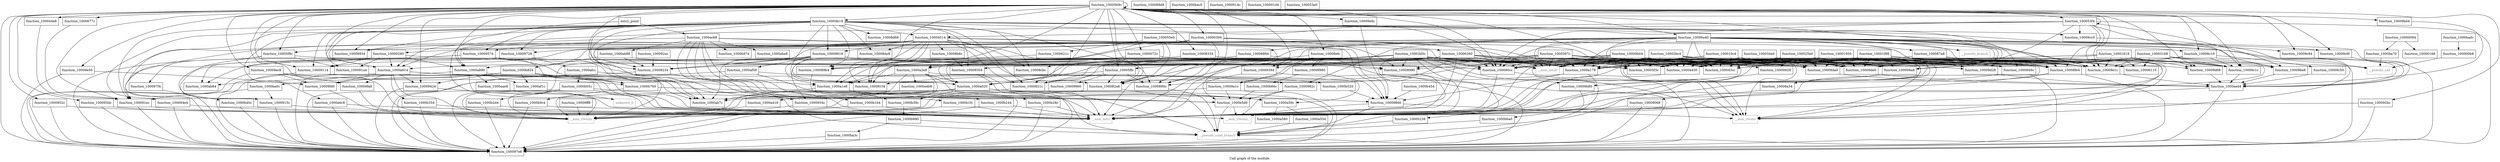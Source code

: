 digraph "Call graph of the module." {
  label="Call graph of the module.";
  node [shape=record];

  Node_function_1000569c [label="{function_1000569c}"];
  Node_function_100055e0 [label="{function_100055e0}"];
  Node_function_10006894 [label="{function_10006894}"];
  Node_function_10006a40 [label="{function_10006a40}"];
  Node_function_10009c1c [label="{function_10009c1c}"];
  Node_function_100092bc [label="{function_100092bc}"];
  Node_function_1000949c [label="{function_1000949c}"];
  Node_function_10005f3c [label="{function_10005f3c}"];
  Node_function_10009c50 [label="{function_10009c50}"];
  Node_function_10009304 [label="{function_10009304}"];
  Node_function_100094e4 [label="{function_100094e4}"];
  Node_function_10009d28 [label="{function_10009d28}"];
  Node_function_100081f4 [label="{function_100081f4}"];
  Node_function_1000821c [label="{function_1000821c}"];
  Node_function_100082a8 [label="{function_100082a8}"];
  Node_function_1000952c [label="{function_1000952c}"];
  Node_function_10008334 [label="{function_10008334}"];
  Node_function_1000890c [label="{function_1000890c}"];
  Node_function_10009c84 [label="{function_10009c84}"];
  Node_function_1000934c [label="{function_1000934c}"];
  Node_function_10006260 [label="{function_10006260}"];
  Node_function_10009574 [label="{function_10009574}"];
  Node_function_10008934 [label="{function_10008934}"];
  Node_function_10008990 [label="{function_10008990}"];
  Node_function_10009618 [label="{function_10009618}"];
  Node_function_100089b4 [label="{function_100089b4}"];
  Node_function_100089d8 [label="{function_100089d8}"];
  Node_function_10008a34 [label="{function_10008a34}"];
  Node_function_10009728 [label="{function_10009728}"];
  Node_function_10008b6c [label="{function_10008b6c}"];
  Node_function_10008c10 [label="{function_10008c10}"];
  Node_function_100097e8 [label="{function_100097e8}"];
  Node_function_10005f8c [label="{function_10005f8c}"];
  Node_function_10008cbc [label="{function_10008cbc}"];
  Node_function_10008d68 [label="{function_10008d68}"];
  Node_function_10008de8 [label="{function_10008de8}"];
  Node_function_10005ffc [label="{function_10005ffc}"];
  Node_function_10009394 [label="{function_10009394}"];
  Node_function_1000677c [label="{function_1000677c}"];
  Node_function_10009234 [label="{function_10009234}"];
  Node_function_100097f4 [label="{function_100097f4}"];
  Node_function_1000982c [label="{function_1000982c}"];
  Node_function_10008efc [label="{function_10008efc}"];
  Node_function_10008fe4 [label="{function_10008fe4}"];
  Node_function_100098d0 [label="{function_100098d0}"];
  Node_function_10009068 [label="{function_10009068}"];
  Node_function_10009960 [label="{function_10009960}"];
  Node_function_100090cc [label="{function_100090cc}"];
  Node_function_10009cc0 [label="{function_10009cc0}"];
  Node_function_100093dc [label="{function_100093dc}"];
  Node_function_10009cf0 [label="{function_10009cf0}"];
  Node_function_10009424 [label="{function_10009424}"];
  Node_function_10009980 [label="{function_10009980}"];
  Node_function_10006110 [label="{function_10006110}"];
  Node_function_10009114 [label="{function_10009114}"];
  Node_function_1000621c [label="{function_1000621c}"];
  Node_function_10009d68 [label="{function_10009d68}"];
  Node_function_100067a8 [label="{function_100067a8}"];
  Node_function_10009a1c [label="{function_10009a1c}"];
  Node_function_100092ac [label="{function_100092ac}"];
  Node_function_1000915c [label="{function_1000915c}"];
  Node_function_10009b80 [label="{function_10009b80}"];
  Node_function_100091a4 [label="{function_100091a4}"];
  Node_function_10009bb4 [label="{function_10009bb4}"];
  Node_function_100091ec [label="{function_100091ec}"];
  Node_function_10009be8 [label="{function_10009be8}"];
  Node_function_1000afcc [label="{function_1000afcc}"];
  Node_function_10009da0 [label="{function_10009da0}"];
  Node_function_10009de0 [label="{function_10009de0}"];
  Node_function_10009e1c [label="{function_10009e1c}"];
  Node_function_10009e50 [label="{function_10009e50}"];
  Node_function_10009e9c [label="{function_10009e9c}"];
  Node_function_10009ec8 [label="{function_10009ec8}"];
  Node_function_10009fa8 [label="{function_10009fa8}"];
  Node_function_10009fd0 [label="{function_10009fd0}"];
  Node_function_10009ff8 [label="{function_10009ff8}"];
  Node_function_1000a020 [label="{function_1000a020}"];
  Node_function_1000a178 [label="{function_1000a178}"];
  Node_function_1000a1e8 [label="{function_1000a1e8}"];
  Node_function_1000a2e8 [label="{function_1000a2e8}"];
  Node_function_1000a418 [label="{function_1000a418}"];
  Node_function_1000a4b8 [label="{function_1000a4b8}"];
  Node_function_1000a554 [label="{function_1000a554}"];
  Node_function_1000a580 [label="{function_1000a580}"];
  Node_function_1000a59c [label="{function_1000a59c}"];
  Node_function_1000a6c8 [label="{function_1000a6c8}"];
  Node_function_1000a890 [label="{function_1000a890}"];
  Node_function_1000a914 [label="{function_1000a914}"];
  Node_function_1000aae8 [label="{function_1000aae8}"];
  Node_function_1000ab7c [label="{function_1000ab7c}"];
  Node_function_1000ab84 [label="{function_1000ab84}"];
  Node_function_1000ab88 [label="{function_1000ab88}"];
  Node_function_1000abe8 [label="{function_1000abe8}"];
  Node_function_1000ac68 [label="{function_1000ac68}"];
  Node_function_1000aed4 [label="{function_1000aed4}"];
  Node_function_1000af1c [label="{function_1000af1c}"];
  Node_function_1000af58 [label="{function_1000af58}"];
  Node_function_1000b05c [label="{function_1000b05c}"];
  Node_function_1000b1b4 [label="{function_1000b1b4}"];
  Node_function_1000b1fc [label="{function_1000b1fc}"];
  Node_function_1000b244 [label="{function_1000b244}"];
  Node_function_1000b28c [label="{function_1000b28c}"];
  Node_function_1000b2d4 [label="{function_1000b2d4}"];
  Node_function_1000b354 [label="{function_1000b354}"];
  Node_function_1000b39c [label="{function_1000b39c}"];
  Node_function_1000b40c [label="{function_1000b40c}"];
  Node_function_1000b454 [label="{function_1000b454}"];
  Node_function_1000b520 [label="{function_1000b520}"];
  Node_function_1000b5d0 [label="{function_1000b5d0}"];
  Node_function_1000b66c [label="{function_1000b66c}"];
  Node_function_1000b6a0 [label="{function_1000b6a0}"];
  Node_function_1000b760 [label="{function_1000b760}"];
  Node_function_1000b824 [label="{function_1000b824}"];
  Node_function_1000b974 [label="{function_1000b974}"];
  Node_function_1000b990 [label="{function_1000b990}"];
  Node_function_1000b9c4 [label="{function_1000b9c4}"];
  Node_function_1000ba0c [label="{function_1000ba0c}"];
  Node_function_1000ba3c [label="{function_1000ba3c}"];
  Node_function_1000ba70 [label="{function_1000ba70}"];
  Node_function_1000bac0 [label="{function_1000bac0}"];
  Node_function_1000badc [label="{function_1000badc}"];
  Node___asm_rlwinm [color="gray50", fontcolor="gray50", label="{__asm_rlwinm}"];
  Node___asm_rlwinm_ [color="gray50", fontcolor="gray50", label="{__asm_rlwinm_}"];
  Node___asm_rlwimi [color="gray50", fontcolor="gray50", label="{__asm_rlwimi}"];
  Node___asm_mfcr [color="gray50", fontcolor="gray50", label="{__asm_mfcr}"];
  Node___asm_mtcrf [color="gray50", fontcolor="gray50", label="{__asm_mtcrf}"];
  Node_unknown_0 [color="gray50", fontcolor="gray50", label="{unknown_0}"];
  Node___pseudo_call [color="gray50", fontcolor="gray50", label="{__pseudo_call}"];
  Node___pseudo_branch [color="gray50", fontcolor="gray50", label="{__pseudo_branch}"];
  Node___pseudo_cond_branch [color="gray50", fontcolor="gray50", label="{__pseudo_cond_branch}"];
  Node_function_10000094 [label="{function_10000094}"];
  Node_function_100000b8 [label="{function_100000b8}"];
  Node_function_1000014c [label="{function_1000014c}"];
  Node_function_10000168 [label="{function_10000168}"];
  Node_function_100001d4 [label="{function_100001d4}"];
  Node_entry_point [label="{entry_point}"];
  Node_function_10000238 [label="{function_10000238}"];
  Node_function_10000280 [label="{function_10000280}"];
  Node_function_10000394 [label="{function_10000394}"];
  Node_function_10000628 [label="{function_10000628}"];
  Node_function_100006a8 [label="{function_100006a8}"];
  Node_function_1000072c [label="{function_1000072c}"];
  Node_function_10000b04 [label="{function_10000b04}"];
  Node_function_100010c4 [label="{function_100010c4}"];
  Node_function_10001618 [label="{function_10001618}"];
  Node_function_10001950 [label="{function_10001950}"];
  Node_function_10001f98 [label="{function_10001f98}"];
  Node_function_100025e0 [label="{function_100025e0}"];
  Node_function_10002bc4 [label="{function_10002bc4}"];
  Node_function_10003168 [label="{function_10003168}"];
  Node_function_100034a0 [label="{function_100034a0}"];
  Node_function_1000397c [label="{function_1000397c}"];
  Node_function_10003d5c [label="{function_10003d5c}"];
  Node_function_100043cc [label="{function_100043cc}"];
  Node_function_10004430 [label="{function_10004430}"];
  Node_function_100044e8 [label="{function_100044e8}"];
  Node_function_10004514 [label="{function_10004514}"];
  Node_function_10004b18 [label="{function_10004b18}"];
  Node_function_100053e0 [label="{function_100053e0}"];
  Node_function_100053f4 [label="{function_100053f4}"];
  Node_function_1000569c -> Node_function_1000569c;
  Node_function_1000569c -> Node_function_10006a40;
  Node_function_1000569c -> Node_function_10009c1c;
  Node_function_1000569c -> Node_function_100092bc;
  Node_function_1000569c -> Node_function_10005f3c;
  Node_function_1000569c -> Node_function_100081f4;
  Node_function_1000569c -> Node_function_1000821c;
  Node_function_1000569c -> Node_function_100082a8;
  Node_function_1000569c -> Node_function_1000952c;
  Node_function_1000569c -> Node_function_10008334;
  Node_function_1000569c -> Node_function_1000890c;
  Node_function_1000569c -> Node_function_10009c84;
  Node_function_1000569c -> Node_function_10008934;
  Node_function_1000569c -> Node_function_100089b4;
  Node_function_1000569c -> Node_function_10008c10;
  Node_function_1000569c -> Node_function_100097e8;
  Node_function_1000569c -> Node_function_10005f8c;
  Node_function_1000569c -> Node_function_10005ffc;
  Node_function_1000569c -> Node_function_10009394;
  Node_function_1000569c -> Node_function_1000677c;
  Node_function_1000569c -> Node_function_10009234;
  Node_function_1000569c -> Node_function_10008efc;
  Node_function_1000569c -> Node_function_10008fe4;
  Node_function_1000569c -> Node_function_100090cc;
  Node_function_1000569c -> Node_function_100093dc;
  Node_function_1000569c -> Node_function_10009cf0;
  Node_function_1000569c -> Node_function_10009424;
  Node_function_1000569c -> Node_function_10009114;
  Node_function_1000569c -> Node_function_10009d68;
  Node_function_1000569c -> Node_function_10009bb4;
  Node_function_1000569c -> Node_function_100091ec;
  Node_function_1000569c -> Node_function_10009e1c;
  Node_function_1000569c -> Node_function_10009e50;
  Node_function_1000569c -> Node_function_10009e9c;
  Node_function_1000569c -> Node_function_10009ec8;
  Node_function_1000569c -> Node_function_1000a890;
  Node_function_1000569c -> Node_function_1000a914;
  Node_function_1000569c -> Node___asm_rlwinm;
  Node_function_1000569c -> Node_function_10000394;
  Node_function_1000569c -> Node_function_1000072c;
  Node_function_1000569c -> Node_function_100044e8;
  Node_function_1000569c -> Node_function_10004b18;
  Node_function_1000569c -> Node_function_100053f4;
  Node_function_100055e0 -> Node_function_10005f3c;
  Node_function_100055e0 -> Node_function_100081f4;
  Node_function_100055e0 -> Node_function_1000821c;
  Node_function_100055e0 -> Node_function_100082a8;
  Node_function_100055e0 -> Node_function_10006260;
  Node_function_100055e0 -> Node_function_1000621c;
  Node_function_10006894 -> Node_function_1000890c;
  Node_function_10006894 -> Node_function_10008990;
  Node_function_10006894 -> Node_function_1000a020;
  Node_function_10006894 -> Node_function_1000a2e8;
  Node_function_10006a40 -> Node_function_10006894;
  Node_function_10006a40 -> Node_function_1000949c;
  Node_function_10006a40 -> Node_function_10005f3c;
  Node_function_10006a40 -> Node_function_10009d28;
  Node_function_10006a40 -> Node_function_10009c84;
  Node_function_10006a40 -> Node_function_10008c10;
  Node_function_10006a40 -> Node_function_100097e8;
  Node_function_10006a40 -> Node_function_10005f8c;
  Node_function_10006a40 -> Node_function_10009394;
  Node_function_10006a40 -> Node_function_1000982c;
  Node_function_10006a40 -> Node_function_10008fe4;
  Node_function_10006a40 -> Node_function_100090cc;
  Node_function_10006a40 -> Node_function_10009cf0;
  Node_function_10006a40 -> Node_function_10009114;
  Node_function_10006a40 -> Node_function_100067a8;
  Node_function_10006a40 -> Node_function_10009da0;
  Node_function_10006a40 -> Node_function_10009de0;
  Node_function_10006a40 -> Node_function_10009e1c;
  Node_function_10006a40 -> Node_function_1000a178;
  Node_function_10006a40 -> Node_function_1000a890;
  Node_function_10006a40 -> Node___asm_rlwinm;
  Node_function_10006a40 -> Node___asm_rlwimi;
  Node_function_10006a40 -> Node___asm_mfcr;
  Node_function_10006a40 -> Node___asm_mtcrf;
  Node_function_10006a40 -> Node___pseudo_branch;
  Node_function_10006a40 -> Node_function_100043cc;
  Node_function_10006a40 -> Node_function_10004430;
  Node_function_10009c1c -> Node_function_1000aed4;
  Node_function_100092bc -> Node_function_100097e8;
  Node_function_100092bc -> Node___asm_mfcr;
  Node_function_1000949c -> Node_function_100097e8;
  Node_function_1000949c -> Node___asm_mfcr;
  Node_function_10009c50 -> Node_function_1000aed4;
  Node_function_10009304 -> Node_function_100097e8;
  Node_function_10009304 -> Node___asm_mfcr;
  Node_function_100094e4 -> Node_function_100097e8;
  Node_function_100094e4 -> Node___asm_mfcr;
  Node_function_10009d28 -> Node_function_1000aed4;
  Node_function_1000821c -> Node___asm_rlwinm;
  Node_function_1000821c -> Node___pseudo_cond_branch;
  Node_function_100082a8 -> Node___asm_rlwinm;
  Node_function_100082a8 -> Node___pseudo_cond_branch;
  Node_function_1000952c -> Node_function_100097e8;
  Node_function_1000952c -> Node___asm_mfcr;
  Node_function_10008334 -> Node_function_10008990;
  Node_function_10008334 -> Node_function_1000a020;
  Node_function_1000890c -> Node___pseudo_cond_branch;
  Node_function_10009c84 -> Node_function_1000aed4;
  Node_function_1000934c -> Node_function_100097e8;
  Node_function_1000934c -> Node___asm_mfcr;
  Node_function_10006260 -> Node_function_10009c1c;
  Node_function_10006260 -> Node_function_10005f3c;
  Node_function_10006260 -> Node_function_10009d28;
  Node_function_10006260 -> Node_function_1000890c;
  Node_function_10006260 -> Node_function_100089b4;
  Node_function_10006260 -> Node_function_10009394;
  Node_function_10006260 -> Node_function_10008fe4;
  Node_function_10006260 -> Node_function_100090cc;
  Node_function_10006260 -> Node_function_10009d68;
  Node_function_10006260 -> Node_function_10009e1c;
  Node_function_10006260 -> Node_function_1000a178;
  Node_function_10006260 -> Node_function_1000a1e8;
  Node_function_10006260 -> Node_function_1000a2e8;
  Node_function_10006260 -> Node_function_1000a914;
  Node_function_10006260 -> Node___asm_rlwinm;
  Node_function_10006260 -> Node___asm_mfcr;
  Node_function_10006260 -> Node___asm_mtcrf;
  Node_function_10009574 -> Node_function_100097e8;
  Node_function_10009574 -> Node_function_100090cc;
  Node_function_10009574 -> Node_function_1000a1e8;
  Node_function_10009574 -> Node_function_1000ab7c;
  Node_function_10009574 -> Node_function_1000ab84;
  Node_function_10008990 -> Node___pseudo_cond_branch;
  Node_function_10009618 -> Node_function_100097e8;
  Node_function_10009618 -> Node_function_10009234;
  Node_function_10009618 -> Node_function_10008fe4;
  Node_function_10009618 -> Node_function_100090cc;
  Node_function_10009618 -> Node_function_1000a020;
  Node_function_10009618 -> Node_function_1000a178;
  Node_function_10009618 -> Node_function_1000a1e8;
  Node_function_10009618 -> Node_function_1000ab7c;
  Node_function_10009618 -> Node_function_1000af58;
  Node_function_100089b4 -> Node___pseudo_cond_branch;
  Node_function_10008a34 -> Node___pseudo_cond_branch;
  Node_function_10009728 -> Node_function_1000afcc;
  Node_function_10009728 -> Node_function_1000ab7c;
  Node_function_10009728 -> Node_function_1000ab84;
  Node_function_10008b6c -> Node_function_10009304;
  Node_function_10008c10 -> Node_function_10009c1c;
  Node_function_10008c10 -> Node_function_10009c50;
  Node_function_10008c10 -> Node_function_100097e8;
  Node_function_10008c10 -> Node_function_100090cc;
  Node_function_10008c10 -> Node_function_10009e1c;
  Node_function_10005f8c -> Node_function_1000949c;
  Node_function_10005f8c -> Node_function_100097f4;
  Node_function_10005f8c -> Node_function_1000915c;
  Node_function_10005f8c -> Node_function_100091a4;
  Node_function_10005ffc -> Node_function_100081f4;
  Node_function_10005ffc -> Node_function_1000821c;
  Node_function_10005ffc -> Node_function_100082a8;
  Node_function_10005ffc -> Node_function_1000890c;
  Node_function_10005ffc -> Node_function_10009960;
  Node_function_10009394 -> Node_function_100097e8;
  Node_function_10009394 -> Node___asm_mfcr;
  Node_function_1000677c -> Node_function_100091ec;
  Node_function_10009234 -> Node_function_100097e8;
  Node_function_10009234 -> Node___asm_mfcr;
  Node_function_100097f4 -> Node_function_1000b40c;
  Node_function_1000982c -> Node_function_1000b5d0;
  Node_function_1000982c -> Node___asm_rlwinm_;
  Node_function_10008efc -> Node_function_100097e8;
  Node_function_10008efc -> Node_function_10009980;
  Node_function_10008efc -> Node_function_10009a1c;
  Node_function_10008efc -> Node___asm_mfcr;
  Node_function_10008fe4 -> Node_function_100097e8;
  Node_function_10008fe4 -> Node_function_10009068;
  Node_function_10008fe4 -> Node___asm_mfcr;
  Node_function_100098d0 -> Node___asm_rlwinm_;
  Node_function_100098d0 -> Node___asm_rlwimi;
  Node_function_100098d0 -> Node___pseudo_cond_branch;
  Node_function_10009068 -> Node_function_100097e8;
  Node_function_10009068 -> Node___asm_mfcr;
  Node_function_100090cc -> Node_function_100097e8;
  Node_function_100090cc -> Node___asm_mfcr;
  Node_function_10009cc0 -> Node_function_1000aed4;
  Node_function_100093dc -> Node_function_100097e8;
  Node_function_100093dc -> Node___asm_mfcr;
  Node_function_10009cf0 -> Node_function_1000aed4;
  Node_function_10009424 -> Node_function_100097e8;
  Node_function_10009424 -> Node___asm_mfcr;
  Node_function_10009980 -> Node_function_10008efc;
  Node_function_10009980 -> Node_function_100098d0;
  Node_function_10009980 -> Node_function_1000b66c;
  Node_function_10009114 -> Node_function_100097e8;
  Node_function_10009114 -> Node___asm_mfcr;
  Node_function_1000621c -> Node_function_1000a1e8;
  Node_function_10009d68 -> Node_function_1000aed4;
  Node_function_100067a8 -> Node_function_10009c1c;
  Node_function_100067a8 -> Node_function_100089b4;
  Node_function_100067a8 -> Node_function_10008fe4;
  Node_function_100067a8 -> Node_function_100090cc;
  Node_function_100067a8 -> Node_function_10009e1c;
  Node_function_10009a1c -> Node_function_100097e8;
  Node_function_10009a1c -> Node_function_10008efc;
  Node_function_10009a1c -> Node_function_1000b5d0;
  Node_function_10009a1c -> Node___asm_rlwinm;
  Node_function_100092ac -> Node_function_10009234;
  Node_function_1000915c -> Node_function_100097e8;
  Node_function_1000915c -> Node___asm_mfcr;
  Node_function_10009b80 -> Node_function_1000b6a0;
  Node_function_100091a4 -> Node_function_100097e8;
  Node_function_100091a4 -> Node___asm_mfcr;
  Node_function_10009bb4 -> Node_function_1000aed4;
  Node_function_100091ec -> Node_function_100097e8;
  Node_function_100091ec -> Node___asm_mfcr;
  Node_function_10009be8 -> Node_function_1000aed4;
  Node_function_1000afcc -> Node_function_1000982c;
  Node_function_1000afcc -> Node_function_1000b05c;
  Node_function_10009da0 -> Node_function_1000aed4;
  Node_function_10009de0 -> Node_function_1000aed4;
  Node_function_10009e1c -> Node_function_1000aed4;
  Node_function_10009e50 -> Node_function_100097e8;
  Node_function_10009e50 -> Node_function_10009fd0;
  Node_function_10009e9c -> Node_function_100098d0;
  Node_function_10009ec8 -> Node_function_100097e8;
  Node_function_10009ec8 -> Node_function_10009fa8;
  Node_function_10009ec8 -> Node_function_10009fd0;
  Node_function_10009ec8 -> Node_function_1000b760;
  Node_function_10009fa8 -> Node___asm_rlwinm;
  Node_function_10009fd0 -> Node___asm_rlwinm;
  Node_function_10009ff8 -> Node___asm_rlwinm;
  Node_function_1000a020 -> Node_function_100097e8;
  Node_function_1000a020 -> Node_function_1000a418;
  Node_function_1000a020 -> Node_function_1000a59c;
  Node_function_1000a020 -> Node_function_1000ab7c;
  Node_function_1000a020 -> Node_function_1000b39c;
  Node_function_1000a020 -> Node___asm_rlwinm;
  Node_function_1000a178 -> Node_function_100097e8;
  Node_function_1000a178 -> Node_function_100098d0;
  Node_function_1000a178 -> Node_function_1000a020;
  Node_function_1000a1e8 -> Node_function_1000a59c;
  Node_function_1000a1e8 -> Node_function_1000ab7c;
  Node_function_1000a1e8 -> Node_function_1000b39c;
  Node_function_1000a2e8 -> Node_function_1000a020;
  Node_function_1000a2e8 -> Node_function_1000a1e8;
  Node_function_1000a2e8 -> Node_function_1000a4b8;
  Node_function_1000a2e8 -> Node_function_1000a59c;
  Node_function_1000a2e8 -> Node_function_1000ab7c;
  Node_function_1000a2e8 -> Node_function_1000b5d0;
  Node_function_1000a2e8 -> Node___asm_rlwinm;
  Node_function_1000a418 -> Node___asm_rlwinm;
  Node_function_1000a4b8 -> Node___asm_rlwinm;
  Node_function_1000a554 -> Node___pseudo_cond_branch;
  Node_function_1000a59c -> Node_function_1000a554;
  Node_function_1000a59c -> Node_function_1000a580;
  Node_function_1000a6c8 -> Node_function_100097e8;
  Node_function_1000a6c8 -> Node___asm_rlwinm_;
  Node_function_1000a890 -> Node_function_1000aae8;
  Node_function_1000a890 -> Node_function_1000ab7c;
  Node_function_1000a890 -> Node_function_1000ab84;
  Node_function_1000a890 -> Node_function_1000af1c;
  Node_function_1000a890 -> Node_unknown_0;
  Node_function_1000a914 -> Node_function_100097e8;
  Node_function_1000a914 -> Node_function_10009424;
  Node_function_1000a914 -> Node_function_10009fa8;
  Node_function_1000a914 -> Node_function_10009fd0;
  Node_function_1000a914 -> Node_function_1000b354;
  Node_function_1000a914 -> Node_function_1000b760;
  Node_function_1000a914 -> Node___asm_rlwinm;
  Node_function_1000a914 -> Node___asm_mfcr;
  Node_function_1000aae8 -> Node_unknown_0;
  Node_function_1000ab88 -> Node_function_10009234;
  Node_function_1000ab88 -> Node_function_10008fe4;
  Node_function_1000ab88 -> Node_function_1000b824;
  Node_function_1000ac68 -> Node_function_100097e8;
  Node_function_1000ac68 -> Node_function_100098d0;
  Node_function_1000ac68 -> Node_function_1000a890;
  Node_function_1000ac68 -> Node_function_1000ab88;
  Node_function_1000ac68 -> Node_function_1000abe8;
  Node_function_1000ac68 -> Node_function_1000b1b4;
  Node_function_1000ac68 -> Node_function_1000b1fc;
  Node_function_1000ac68 -> Node_function_1000b244;
  Node_function_1000ac68 -> Node_function_1000b28c;
  Node_function_1000ac68 -> Node_function_1000b5d0;
  Node_function_1000ac68 -> Node_function_1000b974;
  Node_function_1000ac68 -> Node___pseudo_call;
  Node_function_1000aed4 -> Node_function_100097e8;
  Node_function_1000aed4 -> Node___asm_mfcr;
  Node_function_1000af1c -> Node_function_100097e8;
  Node_function_1000af1c -> Node___asm_mfcr;
  Node_function_1000af58 -> Node_function_100097e8;
  Node_function_1000af58 -> Node_function_1000b520;
  Node_function_1000af58 -> Node___asm_mfcr;
  Node_function_1000b05c -> Node_function_100097e8;
  Node_function_1000b05c -> Node_function_1000b2d4;
  Node_function_1000b05c -> Node_function_1000b5d0;
  Node_function_1000b05c -> Node___asm_rlwinm;
  Node_function_1000b05c -> Node___asm_mfcr;
  Node_function_1000b1b4 -> Node_function_100097e8;
  Node_function_1000b1b4 -> Node___asm_mfcr;
  Node_function_1000b1fc -> Node_function_100097e8;
  Node_function_1000b1fc -> Node___asm_mfcr;
  Node_function_1000b244 -> Node_function_100097e8;
  Node_function_1000b244 -> Node___asm_mfcr;
  Node_function_1000b28c -> Node_function_100097e8;
  Node_function_1000b28c -> Node___asm_mfcr;
  Node_function_1000b2d4 -> Node_function_100097e8;
  Node_function_1000b2d4 -> Node___asm_mfcr;
  Node_function_1000b354 -> Node_function_100097e8;
  Node_function_1000b354 -> Node___asm_mfcr;
  Node_function_1000b39c -> Node_function_1000b990;
  Node_function_1000b40c -> Node_function_100097e8;
  Node_function_1000b40c -> Node___asm_mfcr;
  Node_function_1000b454 -> Node_function_100098d0;
  Node_function_1000b520 -> Node_function_100098d0;
  Node_function_1000b5d0 -> Node___asm_rlwinm_;
  Node_function_1000b5d0 -> Node___pseudo_cond_branch;
  Node_function_1000b66c -> Node_function_1000b5d0;
  Node_function_1000b6a0 -> Node___pseudo_cond_branch;
  Node_function_1000b760 -> Node_function_1000b5d0;
  Node_function_1000b760 -> Node_function_1000b9c4;
  Node_function_1000b824 -> Node_function_100098d0;
  Node_function_1000b824 -> Node_function_10009424;
  Node_function_1000b824 -> Node_function_10009fd0;
  Node_function_1000b824 -> Node_function_1000ab7c;
  Node_function_1000b824 -> Node_function_1000af1c;
  Node_function_1000b824 -> Node_function_1000b760;
  Node_function_1000b824 -> Node_function_1000ba0c;
  Node_function_1000b824 -> Node___pseudo_cond_branch;
  Node_function_1000b990 -> Node_function_1000ba3c;
  Node_function_1000b990 -> Node___pseudo_cond_branch;
  Node_function_1000b9c4 -> Node_function_100097e8;
  Node_function_1000b9c4 -> Node___asm_mfcr;
  Node_function_1000ba0c -> Node_function_1000915c;
  Node_function_1000ba0c -> Node_function_100091ec;
  Node_function_1000ba3c -> Node_function_100097e8;
  Node_function_1000ba70 -> Node___pseudo_call;
  Node_function_1000badc -> Node_function_100000b8;
  Node_function_10000094 -> Node_function_1000ba70;
  Node_function_10000094 -> Node_function_10000168;
  Node_function_100000b8 -> Node___pseudo_call;
  Node_entry_point -> Node_function_1000ac68;
  Node_entry_point -> Node___asm_rlwinm;
  Node_function_10000238 -> Node___pseudo_cond_branch;
  Node_function_10000280 -> Node_function_10009114;
  Node_function_10000280 -> Node_function_100091a4;
  Node_function_10000280 -> Node_function_100091ec;
  Node_function_10000280 -> Node_function_1000a890;
  Node_function_10000280 -> Node_function_1000a914;
  Node_function_10000280 -> Node___pseudo_call;
  Node_function_10000394 -> Node_function_10008990;
  Node_function_10000394 -> Node_function_100097e8;
  Node_function_10000394 -> Node_function_1000a178;
  Node_function_10000394 -> Node_function_1000a1e8;
  Node_function_10000394 -> Node___asm_mfcr;
  Node_function_10000394 -> Node___asm_mtcrf;
  Node_function_10000394 -> Node_function_10000280;
  Node_function_10000628 -> Node_function_10009b80;
  Node_function_100006a8 -> Node_function_10008a34;
  Node_function_1000072c -> Node_function_1000a178;
  Node_function_1000072c -> Node_function_1000a2e8;
  Node_function_10000b04 -> Node_function_10005f3c;
  Node_function_10000b04 -> Node_function_10008990;
  Node_function_10000b04 -> Node_function_100090cc;
  Node_function_10000b04 -> Node_function_10006110;
  Node_function_10000b04 -> Node_function_10009da0;
  Node_function_10000b04 -> Node_function_10009de0;
  Node_function_10000b04 -> Node_function_10009e1c;
  Node_function_10000b04 -> Node_function_1000a178;
  Node_function_10000b04 -> Node___asm_rlwimi;
  Node_function_10000b04 -> Node___asm_mfcr;
  Node_function_10000b04 -> Node___asm_mtcrf;
  Node_function_10000b04 -> Node_function_100006a8;
  Node_function_10000b04 -> Node_function_100043cc;
  Node_function_10000b04 -> Node_function_10004430;
  Node_function_100010c4 -> Node_function_10005f3c;
  Node_function_100010c4 -> Node_function_100090cc;
  Node_function_100010c4 -> Node_function_10006110;
  Node_function_100010c4 -> Node_function_10009da0;
  Node_function_100010c4 -> Node_function_10009de0;
  Node_function_100010c4 -> Node_function_10009e1c;
  Node_function_100010c4 -> Node_function_1000a178;
  Node_function_100010c4 -> Node___asm_rlwimi;
  Node_function_100010c4 -> Node___asm_mfcr;
  Node_function_100010c4 -> Node___asm_mtcrf;
  Node_function_100010c4 -> Node_function_100006a8;
  Node_function_100010c4 -> Node_function_100043cc;
  Node_function_100010c4 -> Node_function_10004430;
  Node_function_10001618 -> Node_function_10009c1c;
  Node_function_10001618 -> Node_function_10005f3c;
  Node_function_10001618 -> Node_function_10006110;
  Node_function_10001618 -> Node_function_10009d68;
  Node_function_10001618 -> Node_function_10009be8;
  Node_function_10001618 -> Node_function_10009e1c;
  Node_function_10001618 -> Node_function_1000a178;
  Node_function_10001618 -> Node___asm_mfcr;
  Node_function_10001618 -> Node_function_100006a8;
  Node_function_10001950 -> Node_function_10009c1c;
  Node_function_10001950 -> Node_function_1000949c;
  Node_function_10001950 -> Node_function_10005f3c;
  Node_function_10001950 -> Node_function_10009d28;
  Node_function_10001950 -> Node_function_10008fe4;
  Node_function_10001950 -> Node_function_100090cc;
  Node_function_10001950 -> Node_function_10006110;
  Node_function_10001950 -> Node_function_10009da0;
  Node_function_10001950 -> Node_function_10009de0;
  Node_function_10001950 -> Node_function_10009e1c;
  Node_function_10001950 -> Node_function_1000a020;
  Node_function_10001950 -> Node_function_1000a178;
  Node_function_10001950 -> Node___asm_rlwimi;
  Node_function_10001950 -> Node___asm_mfcr;
  Node_function_10001950 -> Node___asm_mtcrf;
  Node_function_10001950 -> Node_function_100006a8;
  Node_function_10001950 -> Node_function_100043cc;
  Node_function_10001950 -> Node_function_10004430;
  Node_function_10001f98 -> Node_function_10009c1c;
  Node_function_10001f98 -> Node_function_1000949c;
  Node_function_10001f98 -> Node_function_10005f3c;
  Node_function_10001f98 -> Node_function_10009d28;
  Node_function_10001f98 -> Node_function_10008fe4;
  Node_function_10001f98 -> Node_function_100090cc;
  Node_function_10001f98 -> Node_function_10006110;
  Node_function_10001f98 -> Node_function_10009da0;
  Node_function_10001f98 -> Node_function_10009de0;
  Node_function_10001f98 -> Node_function_10009e1c;
  Node_function_10001f98 -> Node_function_1000a020;
  Node_function_10001f98 -> Node_function_1000a178;
  Node_function_10001f98 -> Node___asm_rlwimi;
  Node_function_10001f98 -> Node___asm_mfcr;
  Node_function_10001f98 -> Node___asm_mtcrf;
  Node_function_10001f98 -> Node_function_100006a8;
  Node_function_10001f98 -> Node_function_100043cc;
  Node_function_10001f98 -> Node_function_10004430;
  Node_function_100025e0 -> Node_function_10005f3c;
  Node_function_100025e0 -> Node_function_100090cc;
  Node_function_100025e0 -> Node_function_10006110;
  Node_function_100025e0 -> Node_function_10009da0;
  Node_function_100025e0 -> Node_function_10009de0;
  Node_function_100025e0 -> Node_function_10009e1c;
  Node_function_100025e0 -> Node_function_1000a178;
  Node_function_100025e0 -> Node___asm_rlwimi;
  Node_function_100025e0 -> Node___asm_mfcr;
  Node_function_100025e0 -> Node___asm_mtcrf;
  Node_function_100025e0 -> Node_function_10000628;
  Node_function_100025e0 -> Node_function_100006a8;
  Node_function_100025e0 -> Node_function_100043cc;
  Node_function_100025e0 -> Node_function_10004430;
  Node_function_10002bc4 -> Node_function_10005f3c;
  Node_function_10002bc4 -> Node_function_100090cc;
  Node_function_10002bc4 -> Node_function_10009da0;
  Node_function_10002bc4 -> Node_function_10009de0;
  Node_function_10002bc4 -> Node_function_10009e1c;
  Node_function_10002bc4 -> Node_function_1000a178;
  Node_function_10002bc4 -> Node___asm_rlwimi;
  Node_function_10002bc4 -> Node___asm_mfcr;
  Node_function_10002bc4 -> Node___asm_mtcrf;
  Node_function_10002bc4 -> Node_function_10000628;
  Node_function_10002bc4 -> Node_function_100006a8;
  Node_function_10002bc4 -> Node_function_100043cc;
  Node_function_10002bc4 -> Node_function_10004430;
  Node_function_10003168 -> Node_function_10009c1c;
  Node_function_10003168 -> Node_function_10005f3c;
  Node_function_10003168 -> Node_function_10006110;
  Node_function_10003168 -> Node_function_10009d68;
  Node_function_10003168 -> Node_function_10009be8;
  Node_function_10003168 -> Node_function_10009e1c;
  Node_function_10003168 -> Node_function_1000a178;
  Node_function_10003168 -> Node___asm_mfcr;
  Node_function_10003168 -> Node_function_100006a8;
  Node_function_100034a0 -> Node_function_10005f3c;
  Node_function_100034a0 -> Node_function_100090cc;
  Node_function_100034a0 -> Node_function_10006110;
  Node_function_100034a0 -> Node_function_10009da0;
  Node_function_100034a0 -> Node_function_10009de0;
  Node_function_100034a0 -> Node_function_10009e1c;
  Node_function_100034a0 -> Node_function_1000a178;
  Node_function_100034a0 -> Node___asm_rlwimi;
  Node_function_100034a0 -> Node___asm_mfcr;
  Node_function_100034a0 -> Node___asm_mtcrf;
  Node_function_100034a0 -> Node_function_100006a8;
  Node_function_100034a0 -> Node_function_100043cc;
  Node_function_100034a0 -> Node_function_10004430;
  Node_function_1000397c -> Node_function_10005f3c;
  Node_function_1000397c -> Node_function_100081f4;
  Node_function_1000397c -> Node_function_100082a8;
  Node_function_1000397c -> Node_function_10008990;
  Node_function_1000397c -> Node_function_100090cc;
  Node_function_1000397c -> Node_function_10009da0;
  Node_function_1000397c -> Node_function_10009de0;
  Node_function_1000397c -> Node_function_10009e1c;
  Node_function_1000397c -> Node_function_1000a178;
  Node_function_1000397c -> Node___asm_rlwimi;
  Node_function_1000397c -> Node___asm_mfcr;
  Node_function_1000397c -> Node___asm_mtcrf;
  Node_function_1000397c -> Node_function_100006a8;
  Node_function_1000397c -> Node_function_100043cc;
  Node_function_1000397c -> Node_function_10004430;
  Node_function_10003d5c -> Node_function_10005f3c;
  Node_function_10003d5c -> Node_function_10009304;
  Node_function_10003d5c -> Node_function_100081f4;
  Node_function_10003d5c -> Node_function_1000821c;
  Node_function_10003d5c -> Node_function_100082a8;
  Node_function_10003d5c -> Node_function_1000890c;
  Node_function_10003d5c -> Node_function_10008990;
  Node_function_10003d5c -> Node_function_10008cbc;
  Node_function_10003d5c -> Node_function_10005ffc;
  Node_function_10003d5c -> Node_function_10009234;
  Node_function_10003d5c -> Node_function_100090cc;
  Node_function_10003d5c -> Node_function_10009b80;
  Node_function_10003d5c -> Node_function_10009da0;
  Node_function_10003d5c -> Node_function_10009de0;
  Node_function_10003d5c -> Node_function_10009e1c;
  Node_function_10003d5c -> Node_function_1000a178;
  Node_function_10003d5c -> Node___asm_rlwimi;
  Node_function_10003d5c -> Node___asm_mfcr;
  Node_function_10003d5c -> Node___asm_mtcrf;
  Node_function_10003d5c -> Node_function_10000238;
  Node_function_10003d5c -> Node_function_100006a8;
  Node_function_10003d5c -> Node_function_100043cc;
  Node_function_10003d5c -> Node_function_10004430;
  Node_function_10004430 -> Node___asm_rlwinm_;
  Node_function_100044e8 -> Node_function_100091ec;
  Node_function_10004514 -> Node_function_100081f4;
  Node_function_10004514 -> Node_function_1000821c;
  Node_function_10004514 -> Node_function_100082a8;
  Node_function_10004514 -> Node_function_1000890c;
  Node_function_10004514 -> Node_function_1000934c;
  Node_function_10004514 -> Node_function_10009574;
  Node_function_10004514 -> Node_function_10008934;
  Node_function_10004514 -> Node_function_10009618;
  Node_function_10004514 -> Node_function_100089b4;
  Node_function_10004514 -> Node_function_10008a34;
  Node_function_10004514 -> Node_function_10009728;
  Node_function_10004514 -> Node_function_10008b6c;
  Node_function_10004514 -> Node_function_10008cbc;
  Node_function_10004514 -> Node_function_10008de8;
  Node_function_10004514 -> Node_function_10009234;
  Node_function_10004514 -> Node_function_100098d0;
  Node_function_10004514 -> Node_function_100090cc;
  Node_function_10004514 -> Node_function_100091ec;
  Node_function_10004514 -> Node_function_1000a914;
  Node_function_10004b18 -> Node_function_1000949c;
  Node_function_10004b18 -> Node_function_10009304;
  Node_function_10004b18 -> Node_function_100094e4;
  Node_function_10004b18 -> Node_function_100081f4;
  Node_function_10004b18 -> Node_function_1000821c;
  Node_function_10004b18 -> Node_function_100082a8;
  Node_function_10004b18 -> Node_function_1000934c;
  Node_function_10004b18 -> Node_function_10009574;
  Node_function_10004b18 -> Node_function_10008934;
  Node_function_10004b18 -> Node_function_10009618;
  Node_function_10004b18 -> Node_function_100089b4;
  Node_function_10004b18 -> Node_function_10009728;
  Node_function_10004b18 -> Node_function_10008cbc;
  Node_function_10004b18 -> Node_function_10008d68;
  Node_function_10004b18 -> Node_function_10008de8;
  Node_function_10004b18 -> Node_function_10009234;
  Node_function_10004b18 -> Node_function_100090cc;
  Node_function_10004b18 -> Node_function_10009cc0;
  Node_function_10004b18 -> Node_function_10009114;
  Node_function_10004b18 -> Node_function_1000915c;
  Node_function_10004b18 -> Node_function_100091a4;
  Node_function_10004b18 -> Node_function_100091ec;
  Node_function_10004b18 -> Node_function_10009be8;
  Node_function_10004b18 -> Node_function_10009e1c;
  Node_function_10004b18 -> Node_function_1000a020;
  Node_function_10004b18 -> Node_function_1000a6c8;
  Node_function_10004b18 -> Node_function_1000a914;
  Node_function_10004b18 -> Node_function_10004514;
  Node_function_100053f4 -> Node_function_10009c1c;
  Node_function_100053f4 -> Node_function_100097e8;
  Node_function_100053f4 -> Node_function_10008fe4;
  Node_function_100053f4 -> Node_function_100090cc;
  Node_function_100053f4 -> Node_function_10009cc0;
  Node_function_100053f4 -> Node_function_10009be8;
  Node_function_100053f4 -> Node_function_10009de0;
  Node_function_100053f4 -> Node_function_10009e1c;
  Node_function_100053f4 -> Node_function_1000a914;
  Node_function_100053f4 -> Node_function_10004514;
  Node_function_100053f4 -> Node_function_100053f4;
}
